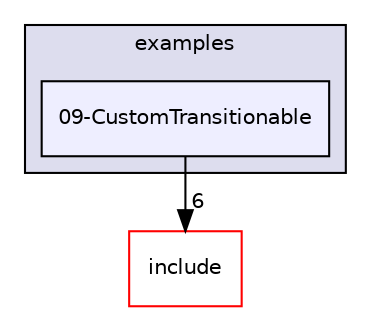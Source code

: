 digraph "/home/alexandre/Documents/sae_pacman/MinGL2/examples/09-CustomTransitionable" {
  compound=true
  node [ fontsize="10", fontname="Helvetica"];
  edge [ labelfontsize="10", labelfontname="Helvetica"];
  subgraph clusterdir_39d26ed54e8d333b4c8e5b8996647edb {
    graph [ bgcolor="#ddddee", pencolor="black", label="examples" fontname="Helvetica", fontsize="10", URL="dir_39d26ed54e8d333b4c8e5b8996647edb.html"]
  dir_c8612ebc5ea4d039561738804571c36d [shape=box, label="09-CustomTransitionable", style="filled", fillcolor="#eeeeff", pencolor="black", URL="dir_c8612ebc5ea4d039561738804571c36d.html"];
  }
  dir_ae291cc27e75980bdaeeec13fe1d2128 [shape=box label="include" fillcolor="white" style="filled" color="red" URL="dir_ae291cc27e75980bdaeeec13fe1d2128.html"];
  dir_c8612ebc5ea4d039561738804571c36d->dir_ae291cc27e75980bdaeeec13fe1d2128 [headlabel="6", labeldistance=1.5 headhref="dir_000011_000013.html"];
}
